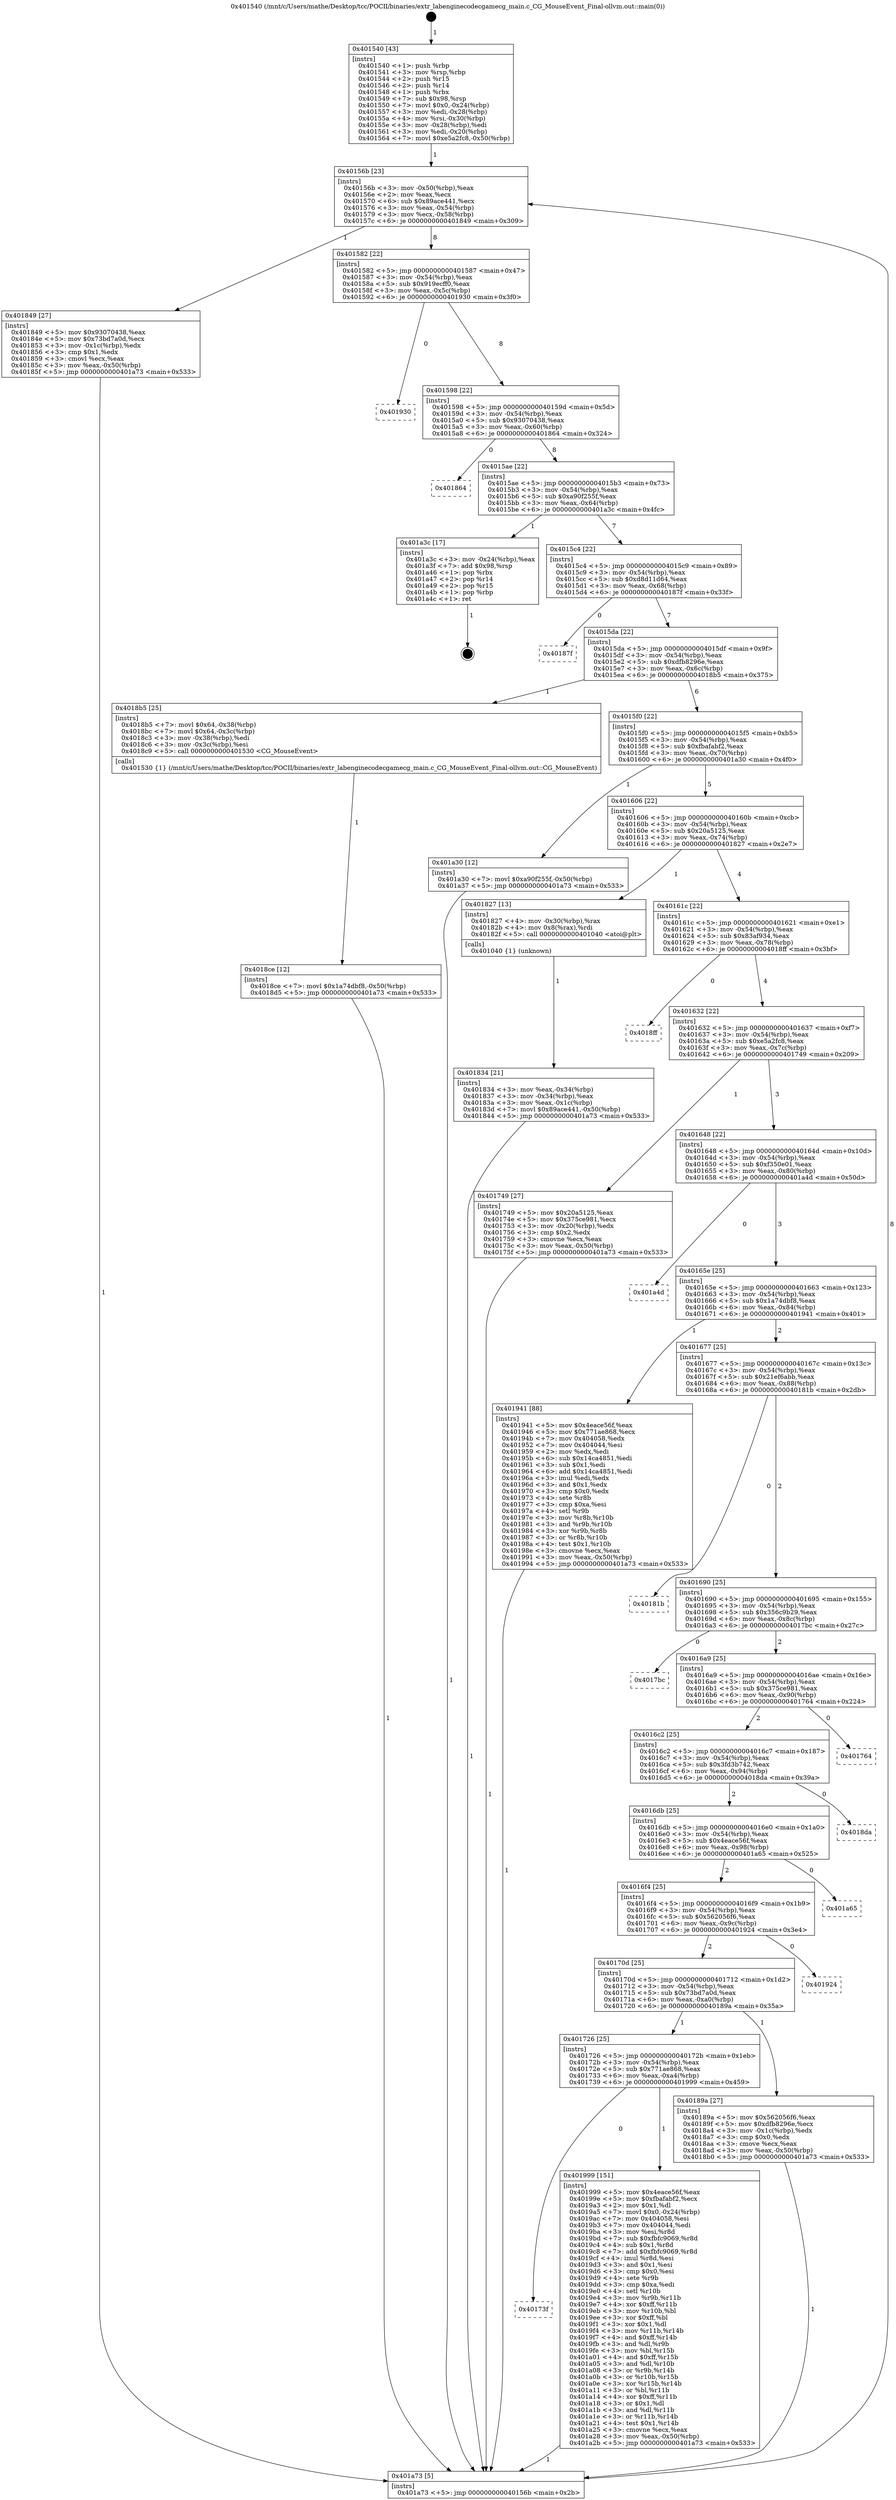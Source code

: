 digraph "0x401540" {
  label = "0x401540 (/mnt/c/Users/mathe/Desktop/tcc/POCII/binaries/extr_labenginecodecgamecg_main.c_CG_MouseEvent_Final-ollvm.out::main(0))"
  labelloc = "t"
  node[shape=record]

  Entry [label="",width=0.3,height=0.3,shape=circle,fillcolor=black,style=filled]
  "0x40156b" [label="{
     0x40156b [23]\l
     | [instrs]\l
     &nbsp;&nbsp;0x40156b \<+3\>: mov -0x50(%rbp),%eax\l
     &nbsp;&nbsp;0x40156e \<+2\>: mov %eax,%ecx\l
     &nbsp;&nbsp;0x401570 \<+6\>: sub $0x89ace441,%ecx\l
     &nbsp;&nbsp;0x401576 \<+3\>: mov %eax,-0x54(%rbp)\l
     &nbsp;&nbsp;0x401579 \<+3\>: mov %ecx,-0x58(%rbp)\l
     &nbsp;&nbsp;0x40157c \<+6\>: je 0000000000401849 \<main+0x309\>\l
  }"]
  "0x401849" [label="{
     0x401849 [27]\l
     | [instrs]\l
     &nbsp;&nbsp;0x401849 \<+5\>: mov $0x93070438,%eax\l
     &nbsp;&nbsp;0x40184e \<+5\>: mov $0x73bd7a0d,%ecx\l
     &nbsp;&nbsp;0x401853 \<+3\>: mov -0x1c(%rbp),%edx\l
     &nbsp;&nbsp;0x401856 \<+3\>: cmp $0x1,%edx\l
     &nbsp;&nbsp;0x401859 \<+3\>: cmovl %ecx,%eax\l
     &nbsp;&nbsp;0x40185c \<+3\>: mov %eax,-0x50(%rbp)\l
     &nbsp;&nbsp;0x40185f \<+5\>: jmp 0000000000401a73 \<main+0x533\>\l
  }"]
  "0x401582" [label="{
     0x401582 [22]\l
     | [instrs]\l
     &nbsp;&nbsp;0x401582 \<+5\>: jmp 0000000000401587 \<main+0x47\>\l
     &nbsp;&nbsp;0x401587 \<+3\>: mov -0x54(%rbp),%eax\l
     &nbsp;&nbsp;0x40158a \<+5\>: sub $0x919ecff0,%eax\l
     &nbsp;&nbsp;0x40158f \<+3\>: mov %eax,-0x5c(%rbp)\l
     &nbsp;&nbsp;0x401592 \<+6\>: je 0000000000401930 \<main+0x3f0\>\l
  }"]
  Exit [label="",width=0.3,height=0.3,shape=circle,fillcolor=black,style=filled,peripheries=2]
  "0x401930" [label="{
     0x401930\l
  }", style=dashed]
  "0x401598" [label="{
     0x401598 [22]\l
     | [instrs]\l
     &nbsp;&nbsp;0x401598 \<+5\>: jmp 000000000040159d \<main+0x5d\>\l
     &nbsp;&nbsp;0x40159d \<+3\>: mov -0x54(%rbp),%eax\l
     &nbsp;&nbsp;0x4015a0 \<+5\>: sub $0x93070438,%eax\l
     &nbsp;&nbsp;0x4015a5 \<+3\>: mov %eax,-0x60(%rbp)\l
     &nbsp;&nbsp;0x4015a8 \<+6\>: je 0000000000401864 \<main+0x324\>\l
  }"]
  "0x40173f" [label="{
     0x40173f\l
  }", style=dashed]
  "0x401864" [label="{
     0x401864\l
  }", style=dashed]
  "0x4015ae" [label="{
     0x4015ae [22]\l
     | [instrs]\l
     &nbsp;&nbsp;0x4015ae \<+5\>: jmp 00000000004015b3 \<main+0x73\>\l
     &nbsp;&nbsp;0x4015b3 \<+3\>: mov -0x54(%rbp),%eax\l
     &nbsp;&nbsp;0x4015b6 \<+5\>: sub $0xa90f255f,%eax\l
     &nbsp;&nbsp;0x4015bb \<+3\>: mov %eax,-0x64(%rbp)\l
     &nbsp;&nbsp;0x4015be \<+6\>: je 0000000000401a3c \<main+0x4fc\>\l
  }"]
  "0x401999" [label="{
     0x401999 [151]\l
     | [instrs]\l
     &nbsp;&nbsp;0x401999 \<+5\>: mov $0x4eace56f,%eax\l
     &nbsp;&nbsp;0x40199e \<+5\>: mov $0xfbafabf2,%ecx\l
     &nbsp;&nbsp;0x4019a3 \<+2\>: mov $0x1,%dl\l
     &nbsp;&nbsp;0x4019a5 \<+7\>: movl $0x0,-0x24(%rbp)\l
     &nbsp;&nbsp;0x4019ac \<+7\>: mov 0x404058,%esi\l
     &nbsp;&nbsp;0x4019b3 \<+7\>: mov 0x404044,%edi\l
     &nbsp;&nbsp;0x4019ba \<+3\>: mov %esi,%r8d\l
     &nbsp;&nbsp;0x4019bd \<+7\>: sub $0xfbfc9069,%r8d\l
     &nbsp;&nbsp;0x4019c4 \<+4\>: sub $0x1,%r8d\l
     &nbsp;&nbsp;0x4019c8 \<+7\>: add $0xfbfc9069,%r8d\l
     &nbsp;&nbsp;0x4019cf \<+4\>: imul %r8d,%esi\l
     &nbsp;&nbsp;0x4019d3 \<+3\>: and $0x1,%esi\l
     &nbsp;&nbsp;0x4019d6 \<+3\>: cmp $0x0,%esi\l
     &nbsp;&nbsp;0x4019d9 \<+4\>: sete %r9b\l
     &nbsp;&nbsp;0x4019dd \<+3\>: cmp $0xa,%edi\l
     &nbsp;&nbsp;0x4019e0 \<+4\>: setl %r10b\l
     &nbsp;&nbsp;0x4019e4 \<+3\>: mov %r9b,%r11b\l
     &nbsp;&nbsp;0x4019e7 \<+4\>: xor $0xff,%r11b\l
     &nbsp;&nbsp;0x4019eb \<+3\>: mov %r10b,%bl\l
     &nbsp;&nbsp;0x4019ee \<+3\>: xor $0xff,%bl\l
     &nbsp;&nbsp;0x4019f1 \<+3\>: xor $0x1,%dl\l
     &nbsp;&nbsp;0x4019f4 \<+3\>: mov %r11b,%r14b\l
     &nbsp;&nbsp;0x4019f7 \<+4\>: and $0xff,%r14b\l
     &nbsp;&nbsp;0x4019fb \<+3\>: and %dl,%r9b\l
     &nbsp;&nbsp;0x4019fe \<+3\>: mov %bl,%r15b\l
     &nbsp;&nbsp;0x401a01 \<+4\>: and $0xff,%r15b\l
     &nbsp;&nbsp;0x401a05 \<+3\>: and %dl,%r10b\l
     &nbsp;&nbsp;0x401a08 \<+3\>: or %r9b,%r14b\l
     &nbsp;&nbsp;0x401a0b \<+3\>: or %r10b,%r15b\l
     &nbsp;&nbsp;0x401a0e \<+3\>: xor %r15b,%r14b\l
     &nbsp;&nbsp;0x401a11 \<+3\>: or %bl,%r11b\l
     &nbsp;&nbsp;0x401a14 \<+4\>: xor $0xff,%r11b\l
     &nbsp;&nbsp;0x401a18 \<+3\>: or $0x1,%dl\l
     &nbsp;&nbsp;0x401a1b \<+3\>: and %dl,%r11b\l
     &nbsp;&nbsp;0x401a1e \<+3\>: or %r11b,%r14b\l
     &nbsp;&nbsp;0x401a21 \<+4\>: test $0x1,%r14b\l
     &nbsp;&nbsp;0x401a25 \<+3\>: cmovne %ecx,%eax\l
     &nbsp;&nbsp;0x401a28 \<+3\>: mov %eax,-0x50(%rbp)\l
     &nbsp;&nbsp;0x401a2b \<+5\>: jmp 0000000000401a73 \<main+0x533\>\l
  }"]
  "0x401a3c" [label="{
     0x401a3c [17]\l
     | [instrs]\l
     &nbsp;&nbsp;0x401a3c \<+3\>: mov -0x24(%rbp),%eax\l
     &nbsp;&nbsp;0x401a3f \<+7\>: add $0x98,%rsp\l
     &nbsp;&nbsp;0x401a46 \<+1\>: pop %rbx\l
     &nbsp;&nbsp;0x401a47 \<+2\>: pop %r14\l
     &nbsp;&nbsp;0x401a49 \<+2\>: pop %r15\l
     &nbsp;&nbsp;0x401a4b \<+1\>: pop %rbp\l
     &nbsp;&nbsp;0x401a4c \<+1\>: ret\l
  }"]
  "0x4015c4" [label="{
     0x4015c4 [22]\l
     | [instrs]\l
     &nbsp;&nbsp;0x4015c4 \<+5\>: jmp 00000000004015c9 \<main+0x89\>\l
     &nbsp;&nbsp;0x4015c9 \<+3\>: mov -0x54(%rbp),%eax\l
     &nbsp;&nbsp;0x4015cc \<+5\>: sub $0xd8d11d64,%eax\l
     &nbsp;&nbsp;0x4015d1 \<+3\>: mov %eax,-0x68(%rbp)\l
     &nbsp;&nbsp;0x4015d4 \<+6\>: je 000000000040187f \<main+0x33f\>\l
  }"]
  "0x4018ce" [label="{
     0x4018ce [12]\l
     | [instrs]\l
     &nbsp;&nbsp;0x4018ce \<+7\>: movl $0x1a74dbf8,-0x50(%rbp)\l
     &nbsp;&nbsp;0x4018d5 \<+5\>: jmp 0000000000401a73 \<main+0x533\>\l
  }"]
  "0x40187f" [label="{
     0x40187f\l
  }", style=dashed]
  "0x4015da" [label="{
     0x4015da [22]\l
     | [instrs]\l
     &nbsp;&nbsp;0x4015da \<+5\>: jmp 00000000004015df \<main+0x9f\>\l
     &nbsp;&nbsp;0x4015df \<+3\>: mov -0x54(%rbp),%eax\l
     &nbsp;&nbsp;0x4015e2 \<+5\>: sub $0xdfb8296e,%eax\l
     &nbsp;&nbsp;0x4015e7 \<+3\>: mov %eax,-0x6c(%rbp)\l
     &nbsp;&nbsp;0x4015ea \<+6\>: je 00000000004018b5 \<main+0x375\>\l
  }"]
  "0x401726" [label="{
     0x401726 [25]\l
     | [instrs]\l
     &nbsp;&nbsp;0x401726 \<+5\>: jmp 000000000040172b \<main+0x1eb\>\l
     &nbsp;&nbsp;0x40172b \<+3\>: mov -0x54(%rbp),%eax\l
     &nbsp;&nbsp;0x40172e \<+5\>: sub $0x771ae868,%eax\l
     &nbsp;&nbsp;0x401733 \<+6\>: mov %eax,-0xa4(%rbp)\l
     &nbsp;&nbsp;0x401739 \<+6\>: je 0000000000401999 \<main+0x459\>\l
  }"]
  "0x4018b5" [label="{
     0x4018b5 [25]\l
     | [instrs]\l
     &nbsp;&nbsp;0x4018b5 \<+7\>: movl $0x64,-0x38(%rbp)\l
     &nbsp;&nbsp;0x4018bc \<+7\>: movl $0x64,-0x3c(%rbp)\l
     &nbsp;&nbsp;0x4018c3 \<+3\>: mov -0x38(%rbp),%edi\l
     &nbsp;&nbsp;0x4018c6 \<+3\>: mov -0x3c(%rbp),%esi\l
     &nbsp;&nbsp;0x4018c9 \<+5\>: call 0000000000401530 \<CG_MouseEvent\>\l
     | [calls]\l
     &nbsp;&nbsp;0x401530 \{1\} (/mnt/c/Users/mathe/Desktop/tcc/POCII/binaries/extr_labenginecodecgamecg_main.c_CG_MouseEvent_Final-ollvm.out::CG_MouseEvent)\l
  }"]
  "0x4015f0" [label="{
     0x4015f0 [22]\l
     | [instrs]\l
     &nbsp;&nbsp;0x4015f0 \<+5\>: jmp 00000000004015f5 \<main+0xb5\>\l
     &nbsp;&nbsp;0x4015f5 \<+3\>: mov -0x54(%rbp),%eax\l
     &nbsp;&nbsp;0x4015f8 \<+5\>: sub $0xfbafabf2,%eax\l
     &nbsp;&nbsp;0x4015fd \<+3\>: mov %eax,-0x70(%rbp)\l
     &nbsp;&nbsp;0x401600 \<+6\>: je 0000000000401a30 \<main+0x4f0\>\l
  }"]
  "0x40189a" [label="{
     0x40189a [27]\l
     | [instrs]\l
     &nbsp;&nbsp;0x40189a \<+5\>: mov $0x562056f6,%eax\l
     &nbsp;&nbsp;0x40189f \<+5\>: mov $0xdfb8296e,%ecx\l
     &nbsp;&nbsp;0x4018a4 \<+3\>: mov -0x1c(%rbp),%edx\l
     &nbsp;&nbsp;0x4018a7 \<+3\>: cmp $0x0,%edx\l
     &nbsp;&nbsp;0x4018aa \<+3\>: cmove %ecx,%eax\l
     &nbsp;&nbsp;0x4018ad \<+3\>: mov %eax,-0x50(%rbp)\l
     &nbsp;&nbsp;0x4018b0 \<+5\>: jmp 0000000000401a73 \<main+0x533\>\l
  }"]
  "0x401a30" [label="{
     0x401a30 [12]\l
     | [instrs]\l
     &nbsp;&nbsp;0x401a30 \<+7\>: movl $0xa90f255f,-0x50(%rbp)\l
     &nbsp;&nbsp;0x401a37 \<+5\>: jmp 0000000000401a73 \<main+0x533\>\l
  }"]
  "0x401606" [label="{
     0x401606 [22]\l
     | [instrs]\l
     &nbsp;&nbsp;0x401606 \<+5\>: jmp 000000000040160b \<main+0xcb\>\l
     &nbsp;&nbsp;0x40160b \<+3\>: mov -0x54(%rbp),%eax\l
     &nbsp;&nbsp;0x40160e \<+5\>: sub $0x20a5125,%eax\l
     &nbsp;&nbsp;0x401613 \<+3\>: mov %eax,-0x74(%rbp)\l
     &nbsp;&nbsp;0x401616 \<+6\>: je 0000000000401827 \<main+0x2e7\>\l
  }"]
  "0x40170d" [label="{
     0x40170d [25]\l
     | [instrs]\l
     &nbsp;&nbsp;0x40170d \<+5\>: jmp 0000000000401712 \<main+0x1d2\>\l
     &nbsp;&nbsp;0x401712 \<+3\>: mov -0x54(%rbp),%eax\l
     &nbsp;&nbsp;0x401715 \<+5\>: sub $0x73bd7a0d,%eax\l
     &nbsp;&nbsp;0x40171a \<+6\>: mov %eax,-0xa0(%rbp)\l
     &nbsp;&nbsp;0x401720 \<+6\>: je 000000000040189a \<main+0x35a\>\l
  }"]
  "0x401827" [label="{
     0x401827 [13]\l
     | [instrs]\l
     &nbsp;&nbsp;0x401827 \<+4\>: mov -0x30(%rbp),%rax\l
     &nbsp;&nbsp;0x40182b \<+4\>: mov 0x8(%rax),%rdi\l
     &nbsp;&nbsp;0x40182f \<+5\>: call 0000000000401040 \<atoi@plt\>\l
     | [calls]\l
     &nbsp;&nbsp;0x401040 \{1\} (unknown)\l
  }"]
  "0x40161c" [label="{
     0x40161c [22]\l
     | [instrs]\l
     &nbsp;&nbsp;0x40161c \<+5\>: jmp 0000000000401621 \<main+0xe1\>\l
     &nbsp;&nbsp;0x401621 \<+3\>: mov -0x54(%rbp),%eax\l
     &nbsp;&nbsp;0x401624 \<+5\>: sub $0x83af934,%eax\l
     &nbsp;&nbsp;0x401629 \<+3\>: mov %eax,-0x78(%rbp)\l
     &nbsp;&nbsp;0x40162c \<+6\>: je 00000000004018ff \<main+0x3bf\>\l
  }"]
  "0x401924" [label="{
     0x401924\l
  }", style=dashed]
  "0x4018ff" [label="{
     0x4018ff\l
  }", style=dashed]
  "0x401632" [label="{
     0x401632 [22]\l
     | [instrs]\l
     &nbsp;&nbsp;0x401632 \<+5\>: jmp 0000000000401637 \<main+0xf7\>\l
     &nbsp;&nbsp;0x401637 \<+3\>: mov -0x54(%rbp),%eax\l
     &nbsp;&nbsp;0x40163a \<+5\>: sub $0xe5a2fc8,%eax\l
     &nbsp;&nbsp;0x40163f \<+3\>: mov %eax,-0x7c(%rbp)\l
     &nbsp;&nbsp;0x401642 \<+6\>: je 0000000000401749 \<main+0x209\>\l
  }"]
  "0x4016f4" [label="{
     0x4016f4 [25]\l
     | [instrs]\l
     &nbsp;&nbsp;0x4016f4 \<+5\>: jmp 00000000004016f9 \<main+0x1b9\>\l
     &nbsp;&nbsp;0x4016f9 \<+3\>: mov -0x54(%rbp),%eax\l
     &nbsp;&nbsp;0x4016fc \<+5\>: sub $0x562056f6,%eax\l
     &nbsp;&nbsp;0x401701 \<+6\>: mov %eax,-0x9c(%rbp)\l
     &nbsp;&nbsp;0x401707 \<+6\>: je 0000000000401924 \<main+0x3e4\>\l
  }"]
  "0x401749" [label="{
     0x401749 [27]\l
     | [instrs]\l
     &nbsp;&nbsp;0x401749 \<+5\>: mov $0x20a5125,%eax\l
     &nbsp;&nbsp;0x40174e \<+5\>: mov $0x375ce981,%ecx\l
     &nbsp;&nbsp;0x401753 \<+3\>: mov -0x20(%rbp),%edx\l
     &nbsp;&nbsp;0x401756 \<+3\>: cmp $0x2,%edx\l
     &nbsp;&nbsp;0x401759 \<+3\>: cmovne %ecx,%eax\l
     &nbsp;&nbsp;0x40175c \<+3\>: mov %eax,-0x50(%rbp)\l
     &nbsp;&nbsp;0x40175f \<+5\>: jmp 0000000000401a73 \<main+0x533\>\l
  }"]
  "0x401648" [label="{
     0x401648 [22]\l
     | [instrs]\l
     &nbsp;&nbsp;0x401648 \<+5\>: jmp 000000000040164d \<main+0x10d\>\l
     &nbsp;&nbsp;0x40164d \<+3\>: mov -0x54(%rbp),%eax\l
     &nbsp;&nbsp;0x401650 \<+5\>: sub $0xf350e01,%eax\l
     &nbsp;&nbsp;0x401655 \<+3\>: mov %eax,-0x80(%rbp)\l
     &nbsp;&nbsp;0x401658 \<+6\>: je 0000000000401a4d \<main+0x50d\>\l
  }"]
  "0x401a73" [label="{
     0x401a73 [5]\l
     | [instrs]\l
     &nbsp;&nbsp;0x401a73 \<+5\>: jmp 000000000040156b \<main+0x2b\>\l
  }"]
  "0x401540" [label="{
     0x401540 [43]\l
     | [instrs]\l
     &nbsp;&nbsp;0x401540 \<+1\>: push %rbp\l
     &nbsp;&nbsp;0x401541 \<+3\>: mov %rsp,%rbp\l
     &nbsp;&nbsp;0x401544 \<+2\>: push %r15\l
     &nbsp;&nbsp;0x401546 \<+2\>: push %r14\l
     &nbsp;&nbsp;0x401548 \<+1\>: push %rbx\l
     &nbsp;&nbsp;0x401549 \<+7\>: sub $0x98,%rsp\l
     &nbsp;&nbsp;0x401550 \<+7\>: movl $0x0,-0x24(%rbp)\l
     &nbsp;&nbsp;0x401557 \<+3\>: mov %edi,-0x28(%rbp)\l
     &nbsp;&nbsp;0x40155a \<+4\>: mov %rsi,-0x30(%rbp)\l
     &nbsp;&nbsp;0x40155e \<+3\>: mov -0x28(%rbp),%edi\l
     &nbsp;&nbsp;0x401561 \<+3\>: mov %edi,-0x20(%rbp)\l
     &nbsp;&nbsp;0x401564 \<+7\>: movl $0xe5a2fc8,-0x50(%rbp)\l
  }"]
  "0x401834" [label="{
     0x401834 [21]\l
     | [instrs]\l
     &nbsp;&nbsp;0x401834 \<+3\>: mov %eax,-0x34(%rbp)\l
     &nbsp;&nbsp;0x401837 \<+3\>: mov -0x34(%rbp),%eax\l
     &nbsp;&nbsp;0x40183a \<+3\>: mov %eax,-0x1c(%rbp)\l
     &nbsp;&nbsp;0x40183d \<+7\>: movl $0x89ace441,-0x50(%rbp)\l
     &nbsp;&nbsp;0x401844 \<+5\>: jmp 0000000000401a73 \<main+0x533\>\l
  }"]
  "0x401a65" [label="{
     0x401a65\l
  }", style=dashed]
  "0x401a4d" [label="{
     0x401a4d\l
  }", style=dashed]
  "0x40165e" [label="{
     0x40165e [25]\l
     | [instrs]\l
     &nbsp;&nbsp;0x40165e \<+5\>: jmp 0000000000401663 \<main+0x123\>\l
     &nbsp;&nbsp;0x401663 \<+3\>: mov -0x54(%rbp),%eax\l
     &nbsp;&nbsp;0x401666 \<+5\>: sub $0x1a74dbf8,%eax\l
     &nbsp;&nbsp;0x40166b \<+6\>: mov %eax,-0x84(%rbp)\l
     &nbsp;&nbsp;0x401671 \<+6\>: je 0000000000401941 \<main+0x401\>\l
  }"]
  "0x4016db" [label="{
     0x4016db [25]\l
     | [instrs]\l
     &nbsp;&nbsp;0x4016db \<+5\>: jmp 00000000004016e0 \<main+0x1a0\>\l
     &nbsp;&nbsp;0x4016e0 \<+3\>: mov -0x54(%rbp),%eax\l
     &nbsp;&nbsp;0x4016e3 \<+5\>: sub $0x4eace56f,%eax\l
     &nbsp;&nbsp;0x4016e8 \<+6\>: mov %eax,-0x98(%rbp)\l
     &nbsp;&nbsp;0x4016ee \<+6\>: je 0000000000401a65 \<main+0x525\>\l
  }"]
  "0x401941" [label="{
     0x401941 [88]\l
     | [instrs]\l
     &nbsp;&nbsp;0x401941 \<+5\>: mov $0x4eace56f,%eax\l
     &nbsp;&nbsp;0x401946 \<+5\>: mov $0x771ae868,%ecx\l
     &nbsp;&nbsp;0x40194b \<+7\>: mov 0x404058,%edx\l
     &nbsp;&nbsp;0x401952 \<+7\>: mov 0x404044,%esi\l
     &nbsp;&nbsp;0x401959 \<+2\>: mov %edx,%edi\l
     &nbsp;&nbsp;0x40195b \<+6\>: sub $0x14ca4851,%edi\l
     &nbsp;&nbsp;0x401961 \<+3\>: sub $0x1,%edi\l
     &nbsp;&nbsp;0x401964 \<+6\>: add $0x14ca4851,%edi\l
     &nbsp;&nbsp;0x40196a \<+3\>: imul %edi,%edx\l
     &nbsp;&nbsp;0x40196d \<+3\>: and $0x1,%edx\l
     &nbsp;&nbsp;0x401970 \<+3\>: cmp $0x0,%edx\l
     &nbsp;&nbsp;0x401973 \<+4\>: sete %r8b\l
     &nbsp;&nbsp;0x401977 \<+3\>: cmp $0xa,%esi\l
     &nbsp;&nbsp;0x40197a \<+4\>: setl %r9b\l
     &nbsp;&nbsp;0x40197e \<+3\>: mov %r8b,%r10b\l
     &nbsp;&nbsp;0x401981 \<+3\>: and %r9b,%r10b\l
     &nbsp;&nbsp;0x401984 \<+3\>: xor %r9b,%r8b\l
     &nbsp;&nbsp;0x401987 \<+3\>: or %r8b,%r10b\l
     &nbsp;&nbsp;0x40198a \<+4\>: test $0x1,%r10b\l
     &nbsp;&nbsp;0x40198e \<+3\>: cmovne %ecx,%eax\l
     &nbsp;&nbsp;0x401991 \<+3\>: mov %eax,-0x50(%rbp)\l
     &nbsp;&nbsp;0x401994 \<+5\>: jmp 0000000000401a73 \<main+0x533\>\l
  }"]
  "0x401677" [label="{
     0x401677 [25]\l
     | [instrs]\l
     &nbsp;&nbsp;0x401677 \<+5\>: jmp 000000000040167c \<main+0x13c\>\l
     &nbsp;&nbsp;0x40167c \<+3\>: mov -0x54(%rbp),%eax\l
     &nbsp;&nbsp;0x40167f \<+5\>: sub $0x21ef6abb,%eax\l
     &nbsp;&nbsp;0x401684 \<+6\>: mov %eax,-0x88(%rbp)\l
     &nbsp;&nbsp;0x40168a \<+6\>: je 000000000040181b \<main+0x2db\>\l
  }"]
  "0x4018da" [label="{
     0x4018da\l
  }", style=dashed]
  "0x40181b" [label="{
     0x40181b\l
  }", style=dashed]
  "0x401690" [label="{
     0x401690 [25]\l
     | [instrs]\l
     &nbsp;&nbsp;0x401690 \<+5\>: jmp 0000000000401695 \<main+0x155\>\l
     &nbsp;&nbsp;0x401695 \<+3\>: mov -0x54(%rbp),%eax\l
     &nbsp;&nbsp;0x401698 \<+5\>: sub $0x356c9b29,%eax\l
     &nbsp;&nbsp;0x40169d \<+6\>: mov %eax,-0x8c(%rbp)\l
     &nbsp;&nbsp;0x4016a3 \<+6\>: je 00000000004017bc \<main+0x27c\>\l
  }"]
  "0x4016c2" [label="{
     0x4016c2 [25]\l
     | [instrs]\l
     &nbsp;&nbsp;0x4016c2 \<+5\>: jmp 00000000004016c7 \<main+0x187\>\l
     &nbsp;&nbsp;0x4016c7 \<+3\>: mov -0x54(%rbp),%eax\l
     &nbsp;&nbsp;0x4016ca \<+5\>: sub $0x3fd3b742,%eax\l
     &nbsp;&nbsp;0x4016cf \<+6\>: mov %eax,-0x94(%rbp)\l
     &nbsp;&nbsp;0x4016d5 \<+6\>: je 00000000004018da \<main+0x39a\>\l
  }"]
  "0x4017bc" [label="{
     0x4017bc\l
  }", style=dashed]
  "0x4016a9" [label="{
     0x4016a9 [25]\l
     | [instrs]\l
     &nbsp;&nbsp;0x4016a9 \<+5\>: jmp 00000000004016ae \<main+0x16e\>\l
     &nbsp;&nbsp;0x4016ae \<+3\>: mov -0x54(%rbp),%eax\l
     &nbsp;&nbsp;0x4016b1 \<+5\>: sub $0x375ce981,%eax\l
     &nbsp;&nbsp;0x4016b6 \<+6\>: mov %eax,-0x90(%rbp)\l
     &nbsp;&nbsp;0x4016bc \<+6\>: je 0000000000401764 \<main+0x224\>\l
  }"]
  "0x401764" [label="{
     0x401764\l
  }", style=dashed]
  Entry -> "0x401540" [label=" 1"]
  "0x40156b" -> "0x401849" [label=" 1"]
  "0x40156b" -> "0x401582" [label=" 8"]
  "0x401a3c" -> Exit [label=" 1"]
  "0x401582" -> "0x401930" [label=" 0"]
  "0x401582" -> "0x401598" [label=" 8"]
  "0x401a30" -> "0x401a73" [label=" 1"]
  "0x401598" -> "0x401864" [label=" 0"]
  "0x401598" -> "0x4015ae" [label=" 8"]
  "0x401999" -> "0x401a73" [label=" 1"]
  "0x4015ae" -> "0x401a3c" [label=" 1"]
  "0x4015ae" -> "0x4015c4" [label=" 7"]
  "0x401726" -> "0x40173f" [label=" 0"]
  "0x4015c4" -> "0x40187f" [label=" 0"]
  "0x4015c4" -> "0x4015da" [label=" 7"]
  "0x401726" -> "0x401999" [label=" 1"]
  "0x4015da" -> "0x4018b5" [label=" 1"]
  "0x4015da" -> "0x4015f0" [label=" 6"]
  "0x401941" -> "0x401a73" [label=" 1"]
  "0x4015f0" -> "0x401a30" [label=" 1"]
  "0x4015f0" -> "0x401606" [label=" 5"]
  "0x4018ce" -> "0x401a73" [label=" 1"]
  "0x401606" -> "0x401827" [label=" 1"]
  "0x401606" -> "0x40161c" [label=" 4"]
  "0x40189a" -> "0x401a73" [label=" 1"]
  "0x40161c" -> "0x4018ff" [label=" 0"]
  "0x40161c" -> "0x401632" [label=" 4"]
  "0x40170d" -> "0x401726" [label=" 1"]
  "0x401632" -> "0x401749" [label=" 1"]
  "0x401632" -> "0x401648" [label=" 3"]
  "0x401749" -> "0x401a73" [label=" 1"]
  "0x401540" -> "0x40156b" [label=" 1"]
  "0x401a73" -> "0x40156b" [label=" 8"]
  "0x401827" -> "0x401834" [label=" 1"]
  "0x401834" -> "0x401a73" [label=" 1"]
  "0x401849" -> "0x401a73" [label=" 1"]
  "0x4018b5" -> "0x4018ce" [label=" 1"]
  "0x401648" -> "0x401a4d" [label=" 0"]
  "0x401648" -> "0x40165e" [label=" 3"]
  "0x4016f4" -> "0x40170d" [label=" 2"]
  "0x40165e" -> "0x401941" [label=" 1"]
  "0x40165e" -> "0x401677" [label=" 2"]
  "0x40170d" -> "0x40189a" [label=" 1"]
  "0x401677" -> "0x40181b" [label=" 0"]
  "0x401677" -> "0x401690" [label=" 2"]
  "0x4016db" -> "0x4016f4" [label=" 2"]
  "0x401690" -> "0x4017bc" [label=" 0"]
  "0x401690" -> "0x4016a9" [label=" 2"]
  "0x4016f4" -> "0x401924" [label=" 0"]
  "0x4016a9" -> "0x401764" [label=" 0"]
  "0x4016a9" -> "0x4016c2" [label=" 2"]
  "0x4016db" -> "0x401a65" [label=" 0"]
  "0x4016c2" -> "0x4018da" [label=" 0"]
  "0x4016c2" -> "0x4016db" [label=" 2"]
}
